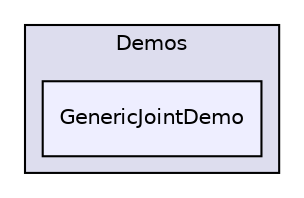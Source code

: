 digraph "bullet/bullet-2.82-r2704/Demos/GenericJointDemo" {
  compound=true
  node [ fontsize="10", fontname="Helvetica"];
  edge [ labelfontsize="10", labelfontname="Helvetica"];
  subgraph clusterdir_fbeee990c6fb95278eb756dfe9f9c37f {
    graph [ bgcolor="#ddddee", pencolor="black", label="Demos" fontname="Helvetica", fontsize="10", URL="dir_fbeee990c6fb95278eb756dfe9f9c37f.html"]
  dir_5e47552028580fc81d72a8d0b46e448a [shape=box, label="GenericJointDemo", style="filled", fillcolor="#eeeeff", pencolor="black", URL="dir_5e47552028580fc81d72a8d0b46e448a.html"];
  }
}
